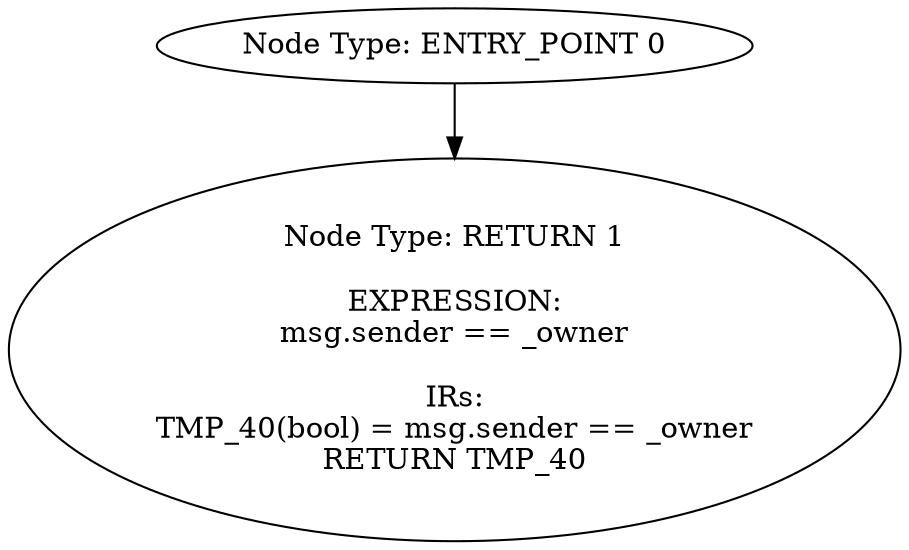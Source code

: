 digraph{
0[label="Node Type: ENTRY_POINT 0
"];
0->1;
1[label="Node Type: RETURN 1

EXPRESSION:
msg.sender == _owner

IRs:
TMP_40(bool) = msg.sender == _owner
RETURN TMP_40"];
}
